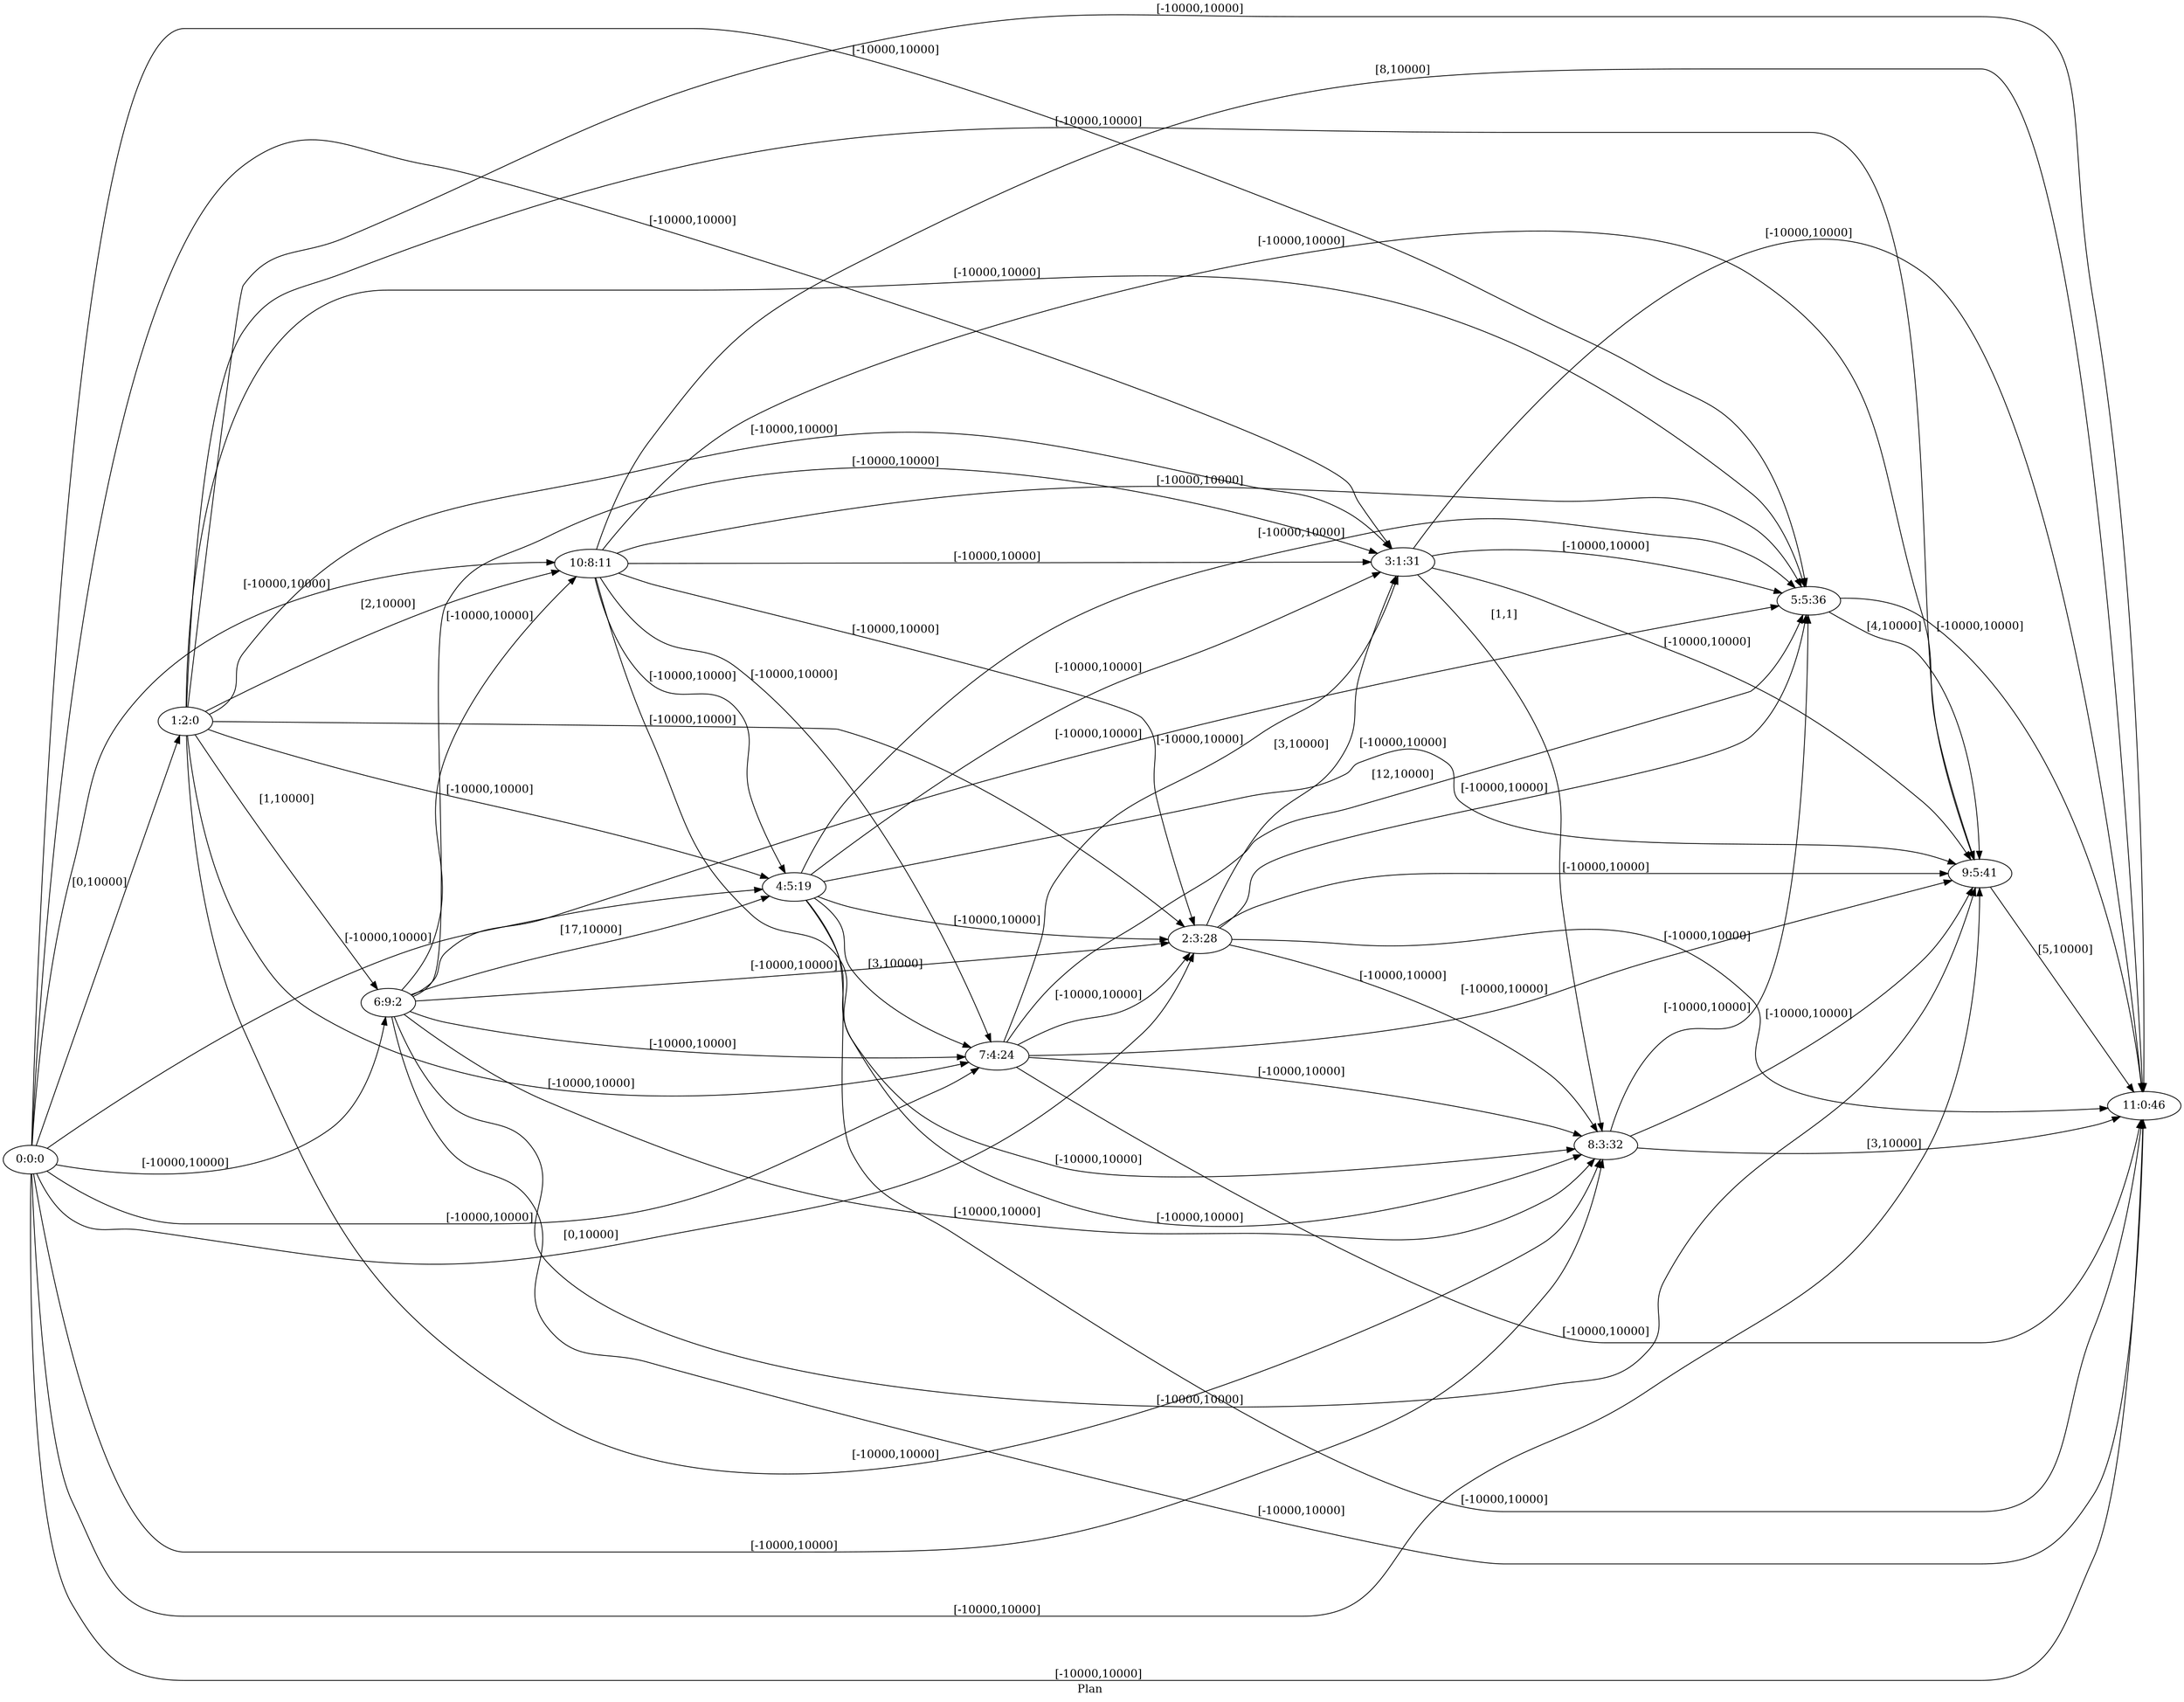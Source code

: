 digraph G {
 rankdir = LR;
 nodesep = .45; 
 size = 30;
label="Plan ";
 fldt = 0.553467;
"0:0:0"->"1:2:0"[ label = "[0,10000]"];
"0:0:0"->"2:3:28"[ label = "[0,10000]"];
"0:0:0"->"3:1:31"[ label = "[-10000,10000]"];
"0:0:0"->"4:5:19"[ label = "[-10000,10000]"];
"0:0:0"->"5:5:36"[ label = "[-10000,10000]"];
"0:0:0"->"6:9:2"[ label = "[-10000,10000]"];
"0:0:0"->"7:4:24"[ label = "[-10000,10000]"];
"0:0:0"->"8:3:32"[ label = "[-10000,10000]"];
"0:0:0"->"9:5:41"[ label = "[-10000,10000]"];
"0:0:0"->"10:8:11"[ label = "[-10000,10000]"];
"0:0:0"->"11:0:46"[ label = "[-10000,10000]"];
"1:2:0"->"2:3:28"[ label = "[-10000,10000]"];
"1:2:0"->"3:1:31"[ label = "[-10000,10000]"];
"1:2:0"->"4:5:19"[ label = "[-10000,10000]"];
"1:2:0"->"5:5:36"[ label = "[-10000,10000]"];
"1:2:0"->"6:9:2"[ label = "[1,10000]"];
"1:2:0"->"7:4:24"[ label = "[-10000,10000]"];
"1:2:0"->"8:3:32"[ label = "[-10000,10000]"];
"1:2:0"->"9:5:41"[ label = "[-10000,10000]"];
"1:2:0"->"10:8:11"[ label = "[2,10000]"];
"1:2:0"->"11:0:46"[ label = "[-10000,10000]"];
"2:3:28"->"3:1:31"[ label = "[3,10000]"];
"2:3:28"->"5:5:36"[ label = "[-10000,10000]"];
"2:3:28"->"8:3:32"[ label = "[-10000,10000]"];
"2:3:28"->"9:5:41"[ label = "[-10000,10000]"];
"2:3:28"->"11:0:46"[ label = "[-10000,10000]"];
"3:1:31"->"5:5:36"[ label = "[-10000,10000]"];
"3:1:31"->"8:3:32"[ label = "[1,1]"];
"3:1:31"->"9:5:41"[ label = "[-10000,10000]"];
"3:1:31"->"11:0:46"[ label = "[-10000,10000]"];
"4:5:19"->"2:3:28"[ label = "[-10000,10000]"];
"4:5:19"->"3:1:31"[ label = "[-10000,10000]"];
"4:5:19"->"5:5:36"[ label = "[-10000,10000]"];
"4:5:19"->"7:4:24"[ label = "[3,10000]"];
"4:5:19"->"8:3:32"[ label = "[-10000,10000]"];
"4:5:19"->"9:5:41"[ label = "[-10000,10000]"];
"4:5:19"->"11:0:46"[ label = "[-10000,10000]"];
"5:5:36"->"9:5:41"[ label = "[4,10000]"];
"5:5:36"->"11:0:46"[ label = "[-10000,10000]"];
"6:9:2"->"2:3:28"[ label = "[-10000,10000]"];
"6:9:2"->"3:1:31"[ label = "[-10000,10000]"];
"6:9:2"->"4:5:19"[ label = "[17,10000]"];
"6:9:2"->"5:5:36"[ label = "[-10000,10000]"];
"6:9:2"->"7:4:24"[ label = "[-10000,10000]"];
"6:9:2"->"8:3:32"[ label = "[-10000,10000]"];
"6:9:2"->"9:5:41"[ label = "[-10000,10000]"];
"6:9:2"->"10:8:11"[ label = "[-10000,10000]"];
"6:9:2"->"11:0:46"[ label = "[-10000,10000]"];
"7:4:24"->"2:3:28"[ label = "[-10000,10000]"];
"7:4:24"->"3:1:31"[ label = "[-10000,10000]"];
"7:4:24"->"5:5:36"[ label = "[12,10000]"];
"7:4:24"->"8:3:32"[ label = "[-10000,10000]"];
"7:4:24"->"9:5:41"[ label = "[-10000,10000]"];
"7:4:24"->"11:0:46"[ label = "[-10000,10000]"];
"8:3:32"->"5:5:36"[ label = "[-10000,10000]"];
"8:3:32"->"9:5:41"[ label = "[-10000,10000]"];
"8:3:32"->"11:0:46"[ label = "[3,10000]"];
"9:5:41"->"11:0:46"[ label = "[5,10000]"];
"10:8:11"->"2:3:28"[ label = "[-10000,10000]"];
"10:8:11"->"3:1:31"[ label = "[-10000,10000]"];
"10:8:11"->"4:5:19"[ label = "[-10000,10000]"];
"10:8:11"->"5:5:36"[ label = "[-10000,10000]"];
"10:8:11"->"7:4:24"[ label = "[-10000,10000]"];
"10:8:11"->"8:3:32"[ label = "[-10000,10000]"];
"10:8:11"->"9:5:41"[ label = "[-10000,10000]"];
"10:8:11"->"11:0:46"[ label = "[8,10000]"];
}
